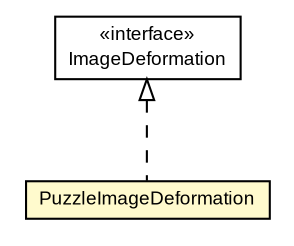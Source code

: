 #!/usr/local/bin/dot
#
# Class diagram 
# Generated by UmlGraph version 4.6 (http://www.spinellis.gr/sw/umlgraph)
#

digraph G {
	edge [fontname="arial",fontsize=10,labelfontname="arial",labelfontsize=10];
	node [fontname="arial",fontsize=10,shape=plaintext];
	// com.octo.captcha.component.image.deformation.PuzzleImageDeformation
	c7175 [label=<<table border="0" cellborder="1" cellspacing="0" cellpadding="2" port="p" bgcolor="lemonChiffon" href="./PuzzleImageDeformation.html">
		<tr><td><table border="0" cellspacing="0" cellpadding="1">
			<tr><td> PuzzleImageDeformation </td></tr>
		</table></td></tr>
		</table>>, fontname="arial", fontcolor="black", fontsize=9.0];
	// com.octo.captcha.component.image.deformation.ImageDeformation
	c7177 [label=<<table border="0" cellborder="1" cellspacing="0" cellpadding="2" port="p" href="./ImageDeformation.html">
		<tr><td><table border="0" cellspacing="0" cellpadding="1">
			<tr><td> &laquo;interface&raquo; </td></tr>
			<tr><td> ImageDeformation </td></tr>
		</table></td></tr>
		</table>>, fontname="arial", fontcolor="black", fontsize=9.0];
	//com.octo.captcha.component.image.deformation.PuzzleImageDeformation implements com.octo.captcha.component.image.deformation.ImageDeformation
	c7177:p -> c7175:p [dir=back,arrowtail=empty,style=dashed];
}


